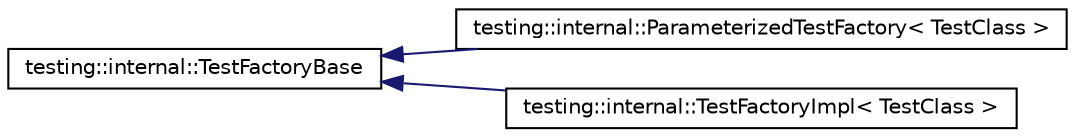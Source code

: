 digraph G
{
  edge [fontname="Helvetica",fontsize="10",labelfontname="Helvetica",labelfontsize="10"];
  node [fontname="Helvetica",fontsize="10",shape=record];
  rankdir="LR";
  Node1 [label="testing::internal::TestFactoryBase",height=0.2,width=0.4,color="black", fillcolor="white", style="filled",URL="$classtesting_1_1internal_1_1TestFactoryBase.html"];
  Node1 -> Node2 [dir="back",color="midnightblue",fontsize="10",style="solid",fontname="Helvetica"];
  Node2 [label="testing::internal::ParameterizedTestFactory\< TestClass \>",height=0.2,width=0.4,color="black", fillcolor="white", style="filled",URL="$classtesting_1_1internal_1_1ParameterizedTestFactory.html"];
  Node1 -> Node3 [dir="back",color="midnightblue",fontsize="10",style="solid",fontname="Helvetica"];
  Node3 [label="testing::internal::TestFactoryImpl\< TestClass \>",height=0.2,width=0.4,color="black", fillcolor="white", style="filled",URL="$classtesting_1_1internal_1_1TestFactoryImpl.html"];
}
